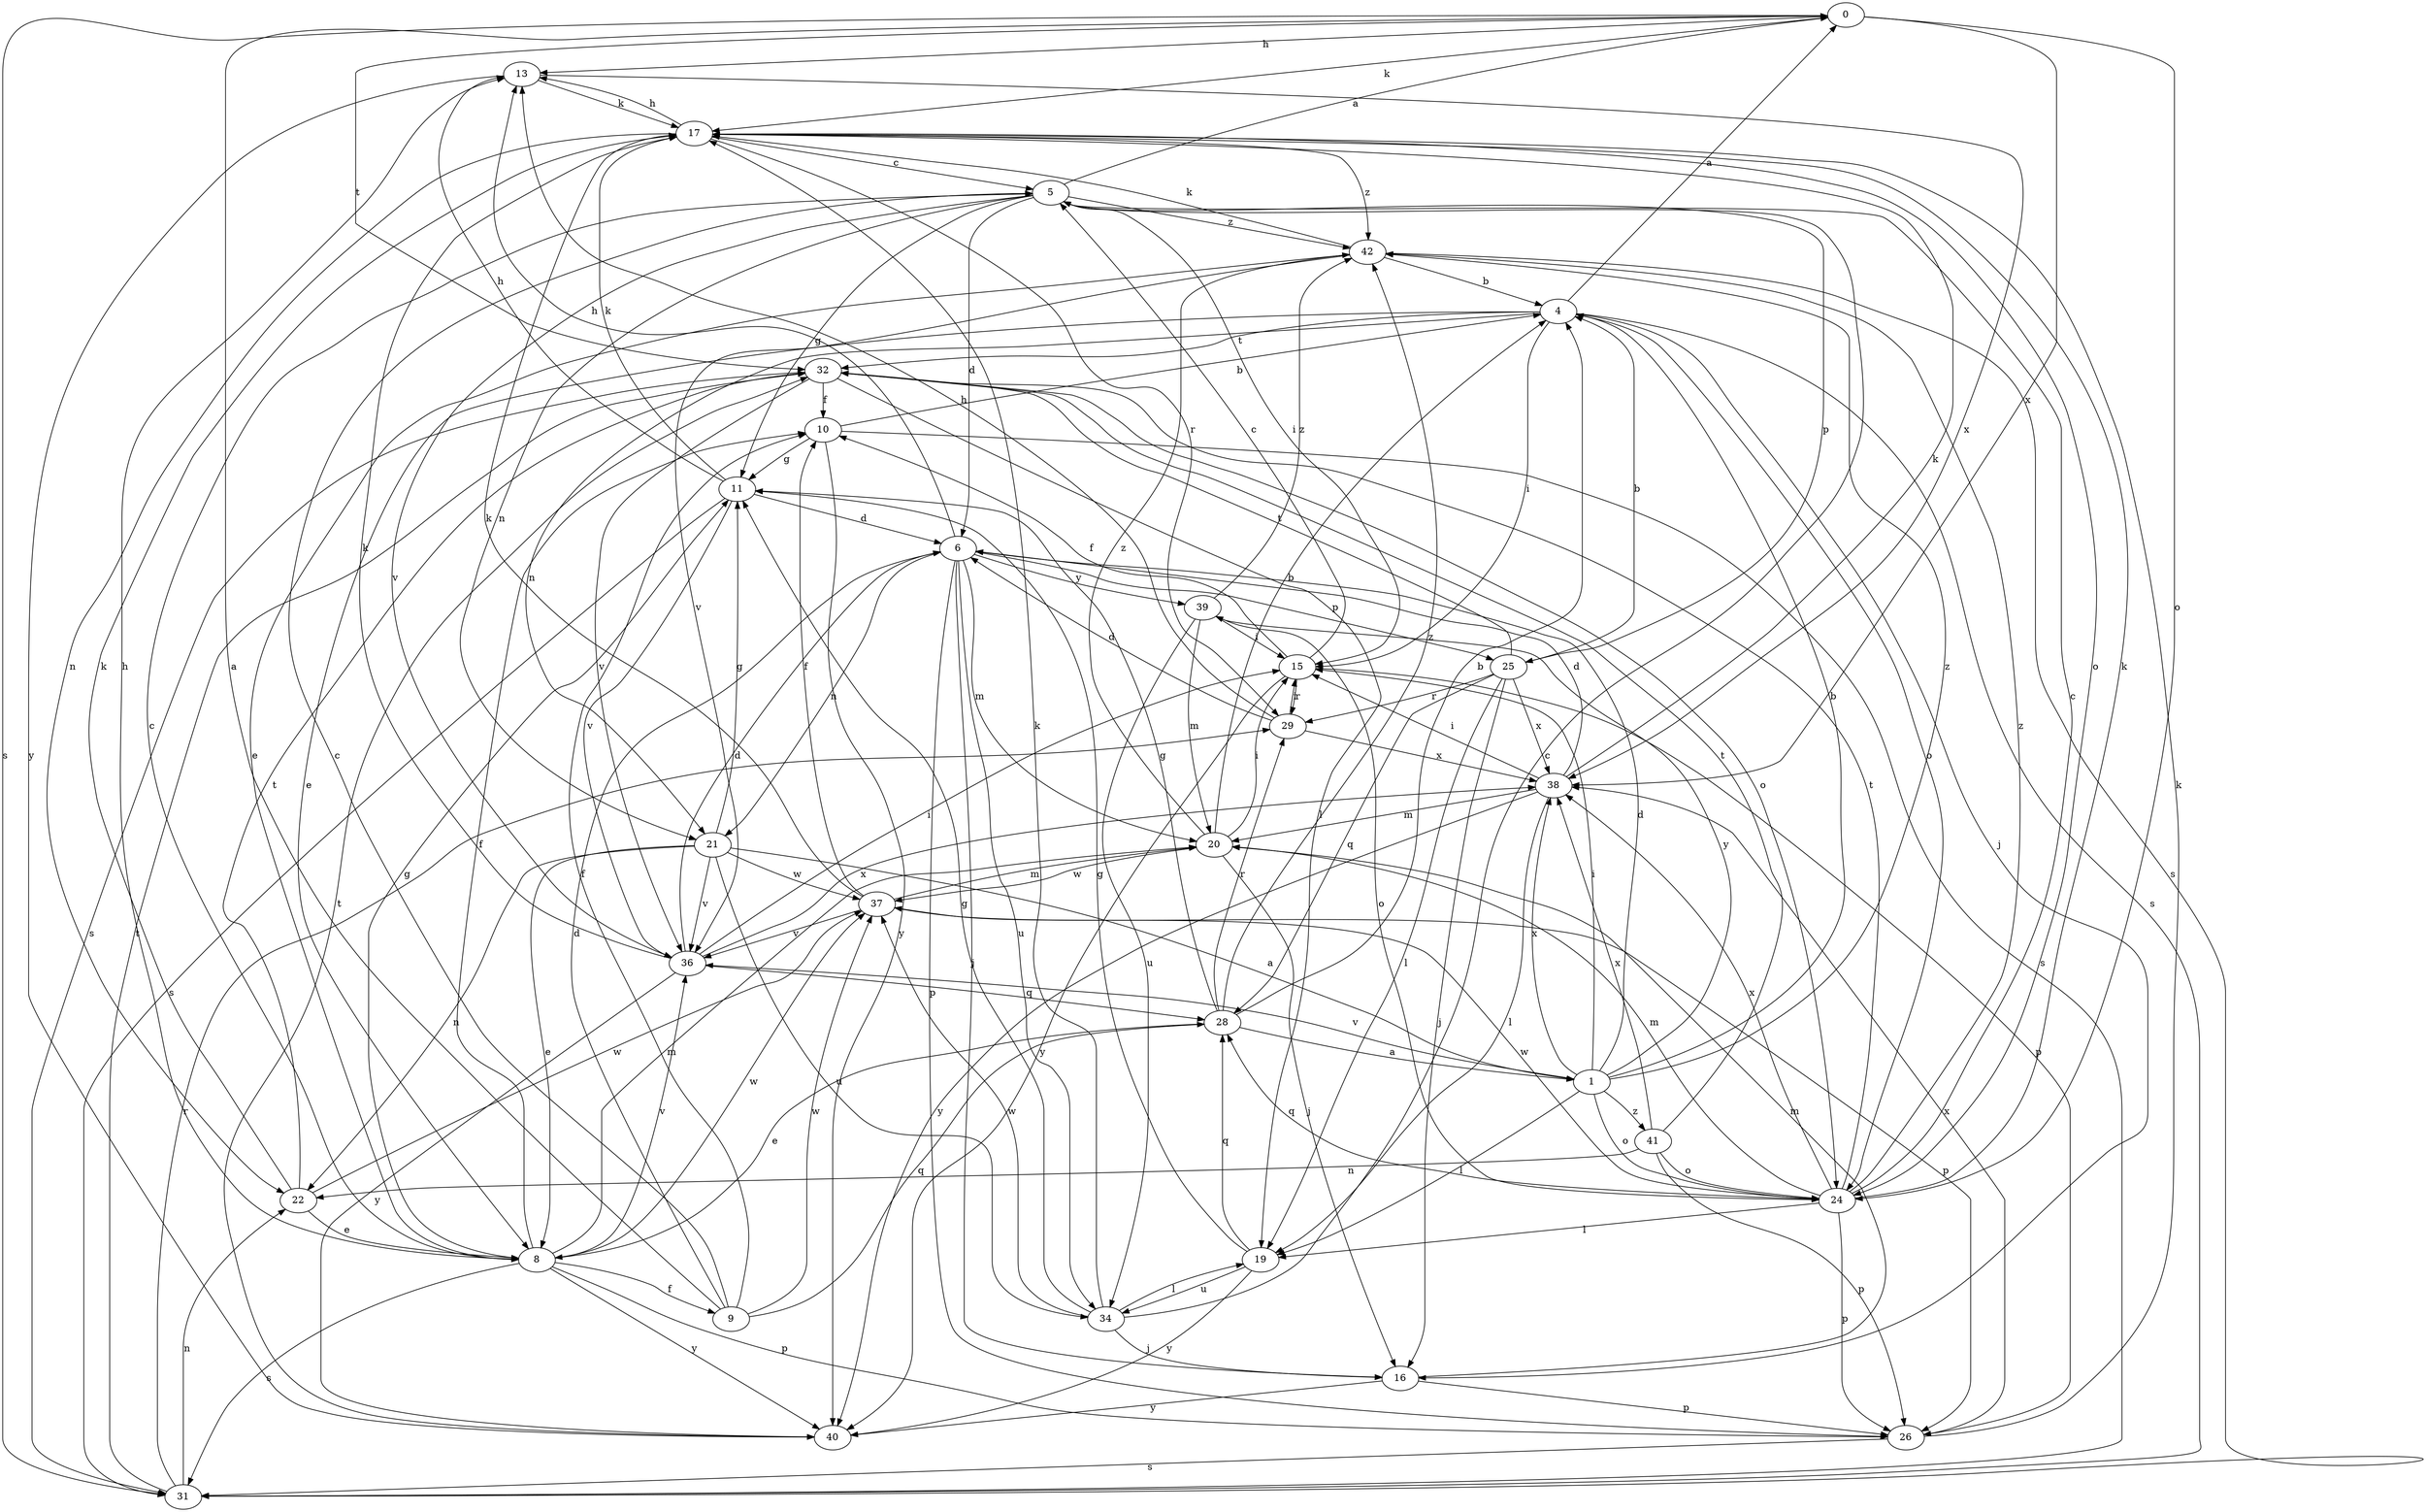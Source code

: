 strict digraph  {
0;
1;
4;
5;
6;
8;
9;
10;
11;
13;
15;
16;
17;
19;
20;
21;
22;
24;
25;
26;
28;
29;
31;
32;
34;
36;
37;
38;
39;
40;
41;
42;
0 -> 13  [label=h];
0 -> 17  [label=k];
0 -> 24  [label=o];
0 -> 31  [label=s];
0 -> 32  [label=t];
0 -> 38  [label=x];
1 -> 4  [label=b];
1 -> 6  [label=d];
1 -> 15  [label=i];
1 -> 19  [label=l];
1 -> 24  [label=o];
1 -> 36  [label=v];
1 -> 38  [label=x];
1 -> 39  [label=y];
1 -> 41  [label=z];
1 -> 42  [label=z];
4 -> 0  [label=a];
4 -> 8  [label=e];
4 -> 15  [label=i];
4 -> 16  [label=j];
4 -> 21  [label=n];
4 -> 24  [label=o];
4 -> 31  [label=s];
4 -> 32  [label=t];
5 -> 0  [label=a];
5 -> 6  [label=d];
5 -> 11  [label=g];
5 -> 15  [label=i];
5 -> 21  [label=n];
5 -> 25  [label=p];
5 -> 36  [label=v];
5 -> 42  [label=z];
6 -> 13  [label=h];
6 -> 16  [label=j];
6 -> 20  [label=m];
6 -> 21  [label=n];
6 -> 25  [label=p];
6 -> 26  [label=p];
6 -> 34  [label=u];
6 -> 39  [label=y];
8 -> 5  [label=c];
8 -> 9  [label=f];
8 -> 10  [label=f];
8 -> 11  [label=g];
8 -> 13  [label=h];
8 -> 20  [label=m];
8 -> 26  [label=p];
8 -> 31  [label=s];
8 -> 36  [label=v];
8 -> 37  [label=w];
8 -> 40  [label=y];
9 -> 0  [label=a];
9 -> 5  [label=c];
9 -> 6  [label=d];
9 -> 10  [label=f];
9 -> 28  [label=q];
9 -> 37  [label=w];
10 -> 4  [label=b];
10 -> 11  [label=g];
10 -> 31  [label=s];
10 -> 40  [label=y];
11 -> 6  [label=d];
11 -> 13  [label=h];
11 -> 17  [label=k];
11 -> 31  [label=s];
11 -> 36  [label=v];
13 -> 17  [label=k];
13 -> 38  [label=x];
13 -> 40  [label=y];
15 -> 5  [label=c];
15 -> 10  [label=f];
15 -> 26  [label=p];
15 -> 29  [label=r];
15 -> 40  [label=y];
16 -> 20  [label=m];
16 -> 26  [label=p];
16 -> 40  [label=y];
17 -> 5  [label=c];
17 -> 13  [label=h];
17 -> 22  [label=n];
17 -> 24  [label=o];
17 -> 29  [label=r];
17 -> 42  [label=z];
19 -> 11  [label=g];
19 -> 28  [label=q];
19 -> 34  [label=u];
19 -> 40  [label=y];
20 -> 4  [label=b];
20 -> 15  [label=i];
20 -> 16  [label=j];
20 -> 37  [label=w];
20 -> 42  [label=z];
21 -> 1  [label=a];
21 -> 8  [label=e];
21 -> 11  [label=g];
21 -> 22  [label=n];
21 -> 34  [label=u];
21 -> 36  [label=v];
21 -> 37  [label=w];
22 -> 8  [label=e];
22 -> 17  [label=k];
22 -> 32  [label=t];
22 -> 37  [label=w];
24 -> 5  [label=c];
24 -> 17  [label=k];
24 -> 19  [label=l];
24 -> 20  [label=m];
24 -> 26  [label=p];
24 -> 28  [label=q];
24 -> 32  [label=t];
24 -> 37  [label=w];
24 -> 38  [label=x];
24 -> 42  [label=z];
25 -> 4  [label=b];
25 -> 16  [label=j];
25 -> 19  [label=l];
25 -> 28  [label=q];
25 -> 29  [label=r];
25 -> 32  [label=t];
25 -> 38  [label=x];
26 -> 17  [label=k];
26 -> 31  [label=s];
26 -> 38  [label=x];
28 -> 1  [label=a];
28 -> 4  [label=b];
28 -> 8  [label=e];
28 -> 11  [label=g];
28 -> 29  [label=r];
28 -> 42  [label=z];
29 -> 6  [label=d];
29 -> 13  [label=h];
29 -> 15  [label=i];
29 -> 38  [label=x];
31 -> 22  [label=n];
31 -> 29  [label=r];
31 -> 32  [label=t];
32 -> 10  [label=f];
32 -> 19  [label=l];
32 -> 24  [label=o];
32 -> 31  [label=s];
32 -> 36  [label=v];
34 -> 5  [label=c];
34 -> 11  [label=g];
34 -> 16  [label=j];
34 -> 17  [label=k];
34 -> 19  [label=l];
34 -> 37  [label=w];
36 -> 6  [label=d];
36 -> 15  [label=i];
36 -> 17  [label=k];
36 -> 28  [label=q];
36 -> 38  [label=x];
36 -> 40  [label=y];
37 -> 10  [label=f];
37 -> 17  [label=k];
37 -> 20  [label=m];
37 -> 26  [label=p];
37 -> 36  [label=v];
38 -> 6  [label=d];
38 -> 15  [label=i];
38 -> 17  [label=k];
38 -> 19  [label=l];
38 -> 20  [label=m];
38 -> 40  [label=y];
39 -> 15  [label=i];
39 -> 20  [label=m];
39 -> 24  [label=o];
39 -> 34  [label=u];
39 -> 42  [label=z];
40 -> 32  [label=t];
41 -> 22  [label=n];
41 -> 24  [label=o];
41 -> 26  [label=p];
41 -> 32  [label=t];
41 -> 38  [label=x];
42 -> 4  [label=b];
42 -> 8  [label=e];
42 -> 17  [label=k];
42 -> 31  [label=s];
42 -> 36  [label=v];
}

